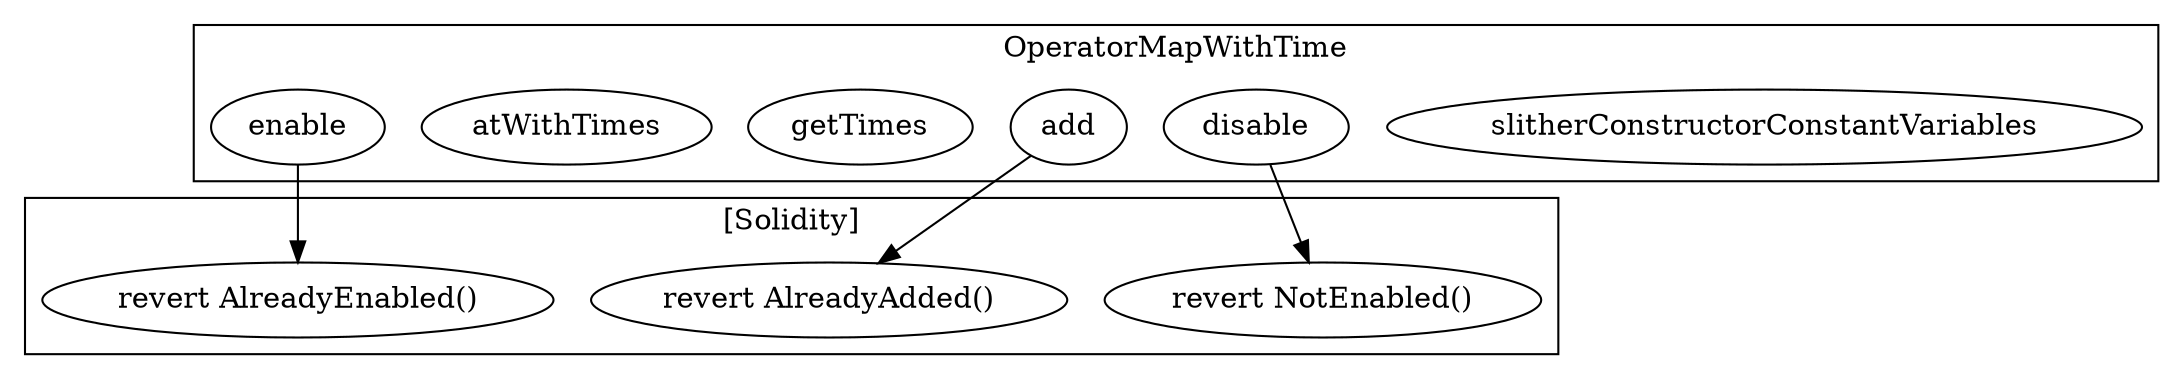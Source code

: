 strict digraph {
subgraph cluster_23554_OperatorMapWithTime {
label = "OperatorMapWithTime"
"23554_slitherConstructorConstantVariables" [label="slitherConstructorConstantVariables"]
"23554_disable" [label="disable"]
"23554_add" [label="add"]
"23554_getTimes" [label="getTimes"]
"23554_atWithTimes" [label="atWithTimes"]
"23554_enable" [label="enable"]
}subgraph cluster_solidity {
label = "[Solidity]"
"revert AlreadyAdded()" 
"revert AlreadyEnabled()" 
"revert NotEnabled()" 
"23554_enable" -> "revert AlreadyEnabled()"
"23554_add" -> "revert AlreadyAdded()"
"23554_disable" -> "revert NotEnabled()"
}
}